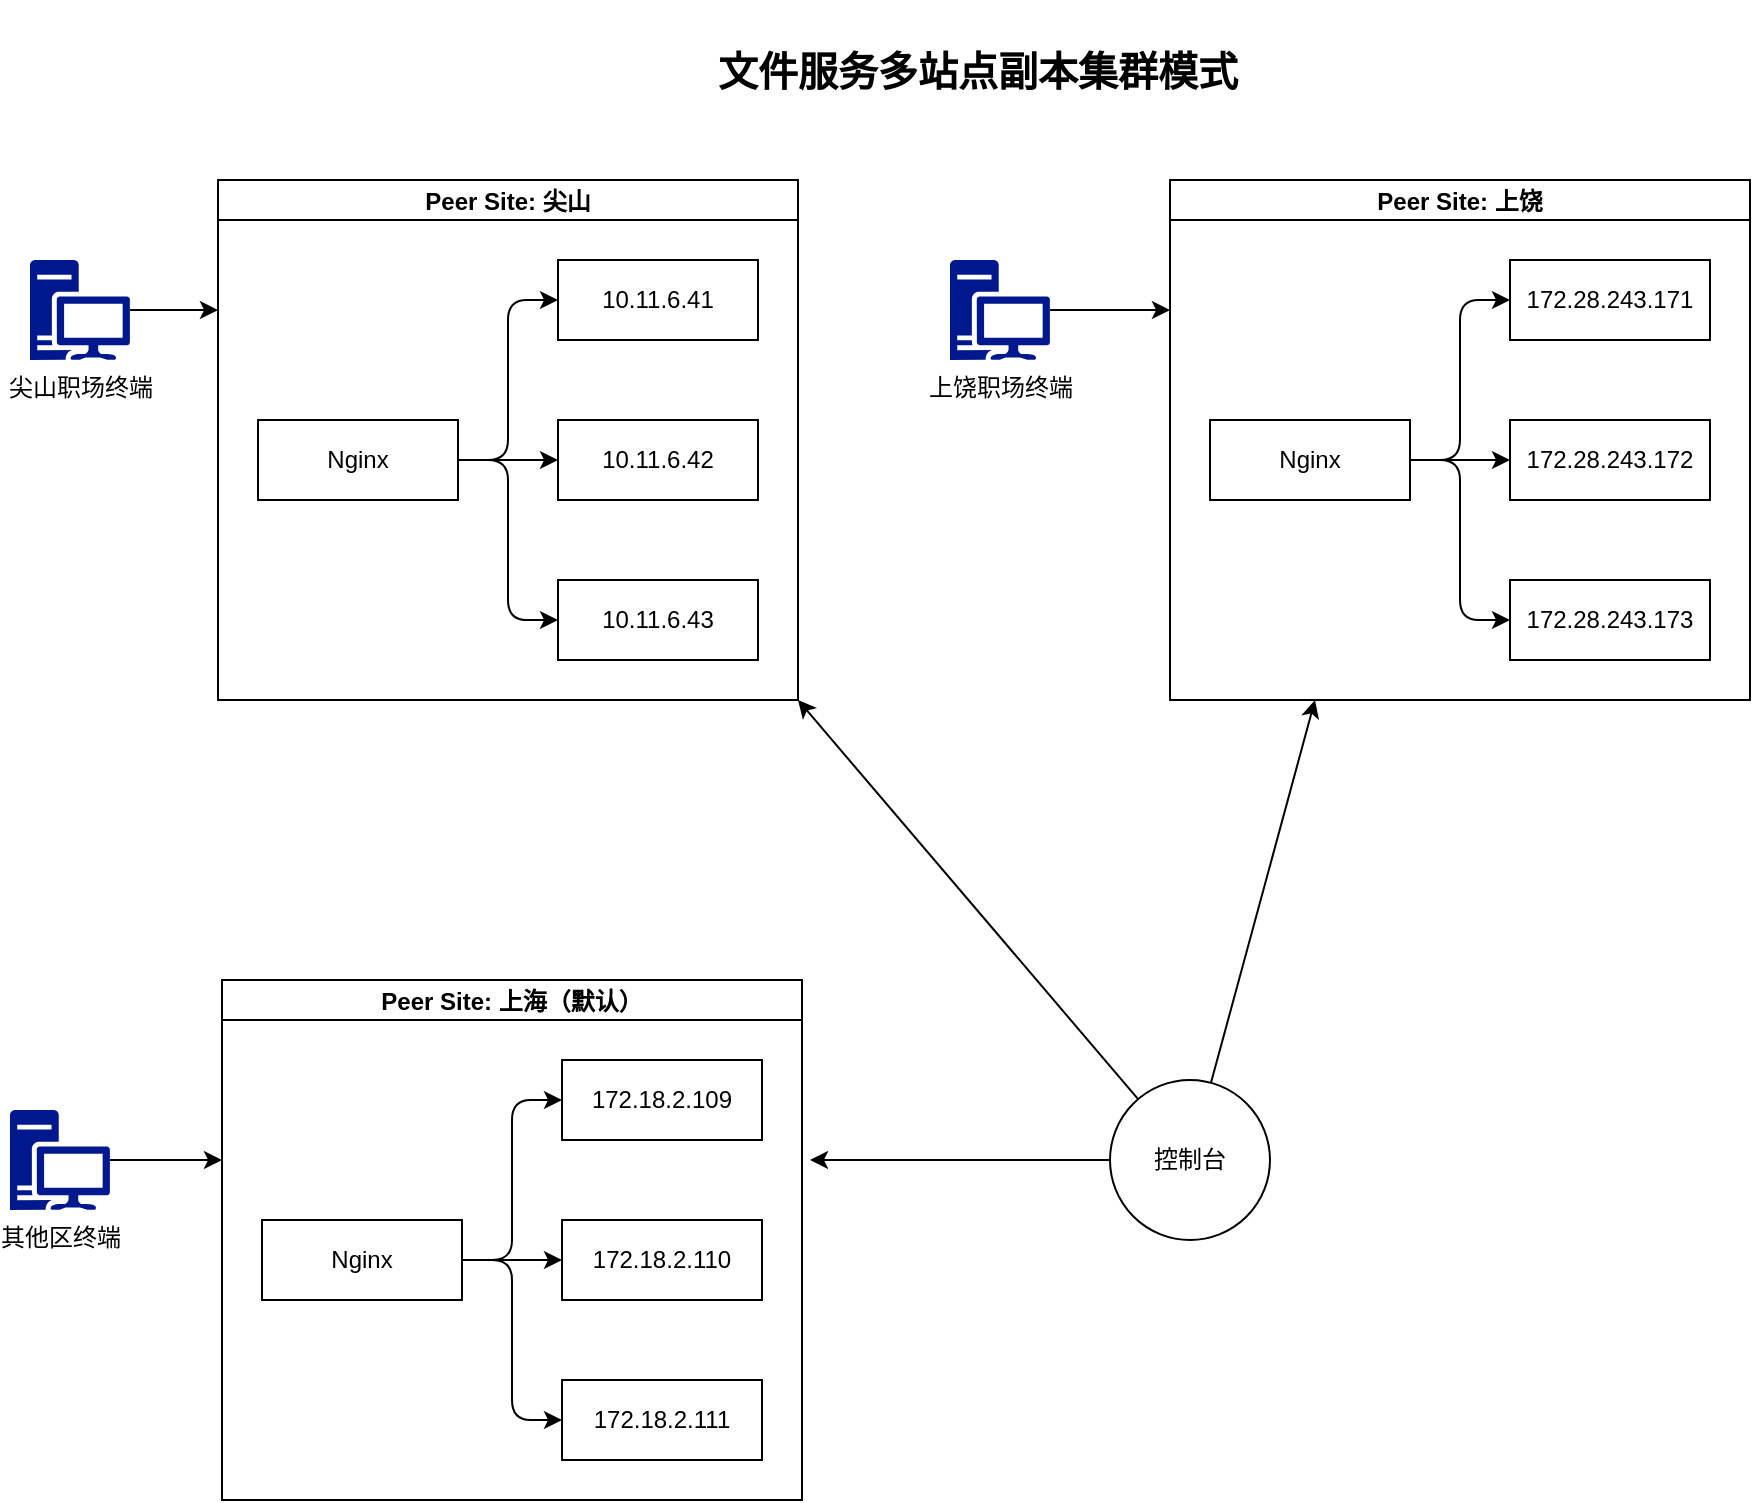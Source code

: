 <mxfile version="21.6.5" type="github">
  <diagram name="第 1 页" id="Cpr_CrSqc0OtEqs-9Lw1">
    <mxGraphModel dx="954" dy="589" grid="1" gridSize="10" guides="1" tooltips="1" connect="1" arrows="1" fold="1" page="1" pageScale="1" pageWidth="827" pageHeight="1169" math="0" shadow="0">
      <root>
        <mxCell id="0" />
        <mxCell id="1" parent="0" />
        <mxCell id="EwrYYi56egPwJhbHhDXz-31" value="Peer Site: 上饶" style="swimlane;startSize=20;horizontal=1;childLayout=treeLayout;horizontalTree=1;resizable=0;containerType=tree;fontSize=12;" parent="1" vertex="1">
          <mxGeometry x="600" y="120" width="290" height="260" as="geometry" />
        </mxCell>
        <mxCell id="EwrYYi56egPwJhbHhDXz-32" value="Nginx" style="whiteSpace=wrap;html=1;points=[[0,0,0,0,0],[0,0.25,0,0,0],[0,0.5,0,0,0],[0,0.75,0,0,0],[0,1,0,0,0],[0.25,0,0,0,0],[0.25,1,0,0,0],[0.5,0,0,0,0],[0.5,1,0,0,0],[0.75,0,0,0,0],[0.75,1,0,0,0],[1,0,0,0,0],[1,0.25,0,0,0],[1,0.5,0,0,0],[1,0.75,0,0,0],[1,1,0,0,0]];" parent="EwrYYi56egPwJhbHhDXz-31" vertex="1">
          <mxGeometry x="20" y="120" width="100" height="40" as="geometry" />
        </mxCell>
        <mxCell id="EwrYYi56egPwJhbHhDXz-33" value="172.28.243.171" style="whiteSpace=wrap;html=1;" parent="EwrYYi56egPwJhbHhDXz-31" vertex="1">
          <mxGeometry x="170" y="40" width="100" height="40" as="geometry" />
        </mxCell>
        <mxCell id="EwrYYi56egPwJhbHhDXz-34" value="" style="edgeStyle=elbowEdgeStyle;elbow=horizontal;html=1;rounded=1;curved=0;sourcePerimeterSpacing=0;targetPerimeterSpacing=0;startSize=6;endSize=6;" parent="EwrYYi56egPwJhbHhDXz-31" source="EwrYYi56egPwJhbHhDXz-32" target="EwrYYi56egPwJhbHhDXz-33" edge="1">
          <mxGeometry relative="1" as="geometry" />
        </mxCell>
        <UserObject label="172.28.243.173" link="172.28.243.173" id="EwrYYi56egPwJhbHhDXz-35">
          <mxCell style="whiteSpace=wrap;html=1;" parent="EwrYYi56egPwJhbHhDXz-31" vertex="1">
            <mxGeometry x="170" y="200" width="100" height="40" as="geometry" />
          </mxCell>
        </UserObject>
        <mxCell id="EwrYYi56egPwJhbHhDXz-36" value="" style="edgeStyle=elbowEdgeStyle;elbow=horizontal;html=1;rounded=1;curved=0;sourcePerimeterSpacing=0;targetPerimeterSpacing=0;startSize=6;endSize=6;" parent="EwrYYi56egPwJhbHhDXz-31" source="EwrYYi56egPwJhbHhDXz-32" target="EwrYYi56egPwJhbHhDXz-35" edge="1">
          <mxGeometry relative="1" as="geometry" />
        </mxCell>
        <mxCell id="EwrYYi56egPwJhbHhDXz-37" value="" style="edgeStyle=elbowEdgeStyle;elbow=horizontal;html=1;rounded=1;curved=0;sourcePerimeterSpacing=0;targetPerimeterSpacing=0;startSize=6;endSize=6;" parent="EwrYYi56egPwJhbHhDXz-31" source="EwrYYi56egPwJhbHhDXz-32" target="EwrYYi56egPwJhbHhDXz-38" edge="1">
          <mxGeometry relative="1" as="geometry" />
        </mxCell>
        <mxCell id="EwrYYi56egPwJhbHhDXz-38" value="&lt;div&gt;172.28.243.172&lt;/div&gt;" style="whiteSpace=wrap;html=1;points=[[0,0,0,0,0],[0,0.25,0,0,0],[0,0.5,0,0,0],[0,0.75,0,0,0],[0,1,0,0,0],[0.25,0,0,0,0],[0.25,1,0,0,0],[0.5,0,0,0,0],[0.5,1,0,0,0],[0.75,0,0,0,0],[0.75,1,0,0,0],[1,0,0,0,0],[1,0.25,0,0,0],[1,0.5,0,0,0],[1,0.75,0,0,0],[1,1,0,0,0]];" parent="EwrYYi56egPwJhbHhDXz-31" vertex="1">
          <mxGeometry x="170" y="120" width="100" height="40" as="geometry" />
        </mxCell>
        <mxCell id="EwrYYi56egPwJhbHhDXz-48" value="文件服务多站点副本集群模式" style="text;html=1;strokeColor=none;fillColor=none;align=center;verticalAlign=middle;whiteSpace=wrap;rounded=0;fontStyle=1;horizontal=1;fontSize=20;spacing=4;" parent="1" vertex="1">
          <mxGeometry x="124" y="30" width="760" height="70" as="geometry" />
        </mxCell>
        <mxCell id="EwrYYi56egPwJhbHhDXz-50" value="Peer Site: 上海（默认）" style="swimlane;startSize=20;horizontal=1;childLayout=treeLayout;horizontalTree=1;resizable=0;containerType=tree;fontSize=12;" parent="1" vertex="1">
          <mxGeometry x="126" y="520" width="290" height="260" as="geometry" />
        </mxCell>
        <mxCell id="EwrYYi56egPwJhbHhDXz-51" value="Nginx" style="whiteSpace=wrap;html=1;points=[[0,0,0,0,0],[0,0.25,0,0,0],[0,0.5,0,0,0],[0,0.75,0,0,0],[0,1,0,0,0],[0.25,0,0,0,0],[0.25,1,0,0,0],[0.5,0,0,0,0],[0.5,1,0,0,0],[0.75,0,0,0,0],[0.75,1,0,0,0],[1,0,0,0,0],[1,0.25,0,0,0],[1,0.5,0,0,0],[1,0.75,0,0,0],[1,1,0,0,0]];" parent="EwrYYi56egPwJhbHhDXz-50" vertex="1">
          <mxGeometry x="20" y="120" width="100" height="40" as="geometry" />
        </mxCell>
        <mxCell id="EwrYYi56egPwJhbHhDXz-52" value="172.18.2.109" style="whiteSpace=wrap;html=1;" parent="EwrYYi56egPwJhbHhDXz-50" vertex="1">
          <mxGeometry x="170" y="40" width="100" height="40" as="geometry" />
        </mxCell>
        <mxCell id="EwrYYi56egPwJhbHhDXz-53" value="" style="edgeStyle=elbowEdgeStyle;elbow=horizontal;html=1;rounded=1;curved=0;sourcePerimeterSpacing=0;targetPerimeterSpacing=0;startSize=6;endSize=6;" parent="EwrYYi56egPwJhbHhDXz-50" source="EwrYYi56egPwJhbHhDXz-51" target="EwrYYi56egPwJhbHhDXz-52" edge="1">
          <mxGeometry relative="1" as="geometry" />
        </mxCell>
        <mxCell id="EwrYYi56egPwJhbHhDXz-54" value="172.18.2.110" style="whiteSpace=wrap;html=1;" parent="EwrYYi56egPwJhbHhDXz-50" vertex="1">
          <mxGeometry x="170" y="120" width="100" height="40" as="geometry" />
        </mxCell>
        <mxCell id="EwrYYi56egPwJhbHhDXz-55" value="" style="edgeStyle=elbowEdgeStyle;elbow=horizontal;html=1;rounded=1;curved=0;sourcePerimeterSpacing=0;targetPerimeterSpacing=0;startSize=6;endSize=6;" parent="EwrYYi56egPwJhbHhDXz-50" source="EwrYYi56egPwJhbHhDXz-51" target="EwrYYi56egPwJhbHhDXz-54" edge="1">
          <mxGeometry relative="1" as="geometry" />
        </mxCell>
        <mxCell id="EwrYYi56egPwJhbHhDXz-56" value="" style="edgeStyle=elbowEdgeStyle;elbow=horizontal;html=1;rounded=1;curved=0;sourcePerimeterSpacing=0;targetPerimeterSpacing=0;startSize=6;endSize=6;" parent="EwrYYi56egPwJhbHhDXz-50" source="EwrYYi56egPwJhbHhDXz-51" target="EwrYYi56egPwJhbHhDXz-57" edge="1">
          <mxGeometry relative="1" as="geometry" />
        </mxCell>
        <mxCell id="EwrYYi56egPwJhbHhDXz-57" value="&lt;div&gt;172.18.2.111&lt;/div&gt;" style="whiteSpace=wrap;html=1;points=[[0,0,0,0,0],[0,0.25,0,0,0],[0,0.5,0,0,0],[0,0.75,0,0,0],[0,1,0,0,0],[0.25,0,0,0,0],[0.25,1,0,0,0],[0.5,0,0,0,0],[0.5,1,0,0,0],[0.75,0,0,0,0],[0.75,1,0,0,0],[1,0,0,0,0],[1,0.25,0,0,0],[1,0.5,0,0,0],[1,0.75,0,0,0],[1,1,0,0,0]];" parent="EwrYYi56egPwJhbHhDXz-50" vertex="1">
          <mxGeometry x="170" y="200" width="100" height="40" as="geometry" />
        </mxCell>
        <mxCell id="EwrYYi56egPwJhbHhDXz-58" value="Peer Site: 尖山" style="swimlane;startSize=20;horizontal=1;childLayout=treeLayout;horizontalTree=1;resizable=0;containerType=tree;fontSize=12;" parent="1" vertex="1">
          <mxGeometry x="124" y="120" width="290" height="260" as="geometry" />
        </mxCell>
        <mxCell id="EwrYYi56egPwJhbHhDXz-59" value="Nginx" style="whiteSpace=wrap;html=1;points=[[0,0,0,0,0],[0,0.25,0,0,0],[0,0.5,0,0,0],[0,0.75,0,0,0],[0,1,0,0,0],[0.25,0,0,0,0],[0.25,1,0,0,0],[0.5,0,0,0,0],[0.5,1,0,0,0],[0.75,0,0,0,0],[0.75,1,0,0,0],[1,0,0,0,0],[1,0.25,0,0,0],[1,0.5,0,0,0],[1,0.75,0,0,0],[1,1,0,0,0]];" parent="EwrYYi56egPwJhbHhDXz-58" vertex="1">
          <mxGeometry x="20" y="120" width="100" height="40" as="geometry" />
        </mxCell>
        <mxCell id="EwrYYi56egPwJhbHhDXz-60" value="10.11.6.41" style="whiteSpace=wrap;html=1;" parent="EwrYYi56egPwJhbHhDXz-58" vertex="1">
          <mxGeometry x="170" y="40" width="100" height="40" as="geometry" />
        </mxCell>
        <mxCell id="EwrYYi56egPwJhbHhDXz-61" value="" style="edgeStyle=elbowEdgeStyle;elbow=horizontal;html=1;rounded=1;curved=0;sourcePerimeterSpacing=0;targetPerimeterSpacing=0;startSize=6;endSize=6;" parent="EwrYYi56egPwJhbHhDXz-58" source="EwrYYi56egPwJhbHhDXz-59" target="EwrYYi56egPwJhbHhDXz-60" edge="1">
          <mxGeometry relative="1" as="geometry" />
        </mxCell>
        <mxCell id="EwrYYi56egPwJhbHhDXz-62" value="10.11.6.42" style="whiteSpace=wrap;html=1;" parent="EwrYYi56egPwJhbHhDXz-58" vertex="1">
          <mxGeometry x="170" y="120" width="100" height="40" as="geometry" />
        </mxCell>
        <mxCell id="EwrYYi56egPwJhbHhDXz-63" value="" style="edgeStyle=elbowEdgeStyle;elbow=horizontal;html=1;rounded=1;curved=0;sourcePerimeterSpacing=0;targetPerimeterSpacing=0;startSize=6;endSize=6;" parent="EwrYYi56egPwJhbHhDXz-58" source="EwrYYi56egPwJhbHhDXz-59" target="EwrYYi56egPwJhbHhDXz-62" edge="1">
          <mxGeometry relative="1" as="geometry" />
        </mxCell>
        <mxCell id="EwrYYi56egPwJhbHhDXz-64" value="" style="edgeStyle=elbowEdgeStyle;elbow=horizontal;html=1;rounded=1;curved=0;sourcePerimeterSpacing=0;targetPerimeterSpacing=0;startSize=6;endSize=6;" parent="EwrYYi56egPwJhbHhDXz-58" source="EwrYYi56egPwJhbHhDXz-59" target="EwrYYi56egPwJhbHhDXz-65" edge="1">
          <mxGeometry relative="1" as="geometry" />
        </mxCell>
        <mxCell id="EwrYYi56egPwJhbHhDXz-65" value="10.11.6.43" style="whiteSpace=wrap;html=1;points=[[0,0,0,0,0],[0,0.25,0,0,0],[0,0.5,0,0,0],[0,0.75,0,0,0],[0,1,0,0,0],[0.25,0,0,0,0],[0.25,1,0,0,0],[0.5,0,0,0,0],[0.5,1,0,0,0],[0.75,0,0,0,0],[0.75,1,0,0,0],[1,0,0,0,0],[1,0.25,0,0,0],[1,0.5,0,0,0],[1,0.75,0,0,0],[1,1,0,0,0]];" parent="EwrYYi56egPwJhbHhDXz-58" vertex="1">
          <mxGeometry x="170" y="200" width="100" height="40" as="geometry" />
        </mxCell>
        <mxCell id="EwrYYi56egPwJhbHhDXz-69" value="" style="edgeStyle=orthogonalEdgeStyle;rounded=0;orthogonalLoop=1;jettySize=auto;html=1;entryX=0;entryY=0.25;entryDx=0;entryDy=0;" parent="1" source="EwrYYi56egPwJhbHhDXz-68" target="EwrYYi56egPwJhbHhDXz-58" edge="1">
          <mxGeometry relative="1" as="geometry">
            <mxPoint x="170" y="260" as="targetPoint" />
          </mxGeometry>
        </mxCell>
        <mxCell id="EwrYYi56egPwJhbHhDXz-68" value="尖山职场终端" style="sketch=0;aspect=fixed;pointerEvents=1;shadow=0;dashed=0;html=1;strokeColor=none;labelPosition=center;verticalLabelPosition=bottom;verticalAlign=top;align=center;fillColor=#00188D;shape=mxgraph.mscae.enterprise.workstation_client" parent="1" vertex="1">
          <mxGeometry x="30" y="160" width="50" height="50" as="geometry" />
        </mxCell>
        <mxCell id="EwrYYi56egPwJhbHhDXz-89" style="edgeStyle=orthogonalEdgeStyle;rounded=0;orthogonalLoop=1;jettySize=auto;html=1;entryX=0;entryY=0.25;entryDx=0;entryDy=0;" parent="1" source="EwrYYi56egPwJhbHhDXz-70" target="EwrYYi56egPwJhbHhDXz-31" edge="1">
          <mxGeometry relative="1" as="geometry" />
        </mxCell>
        <mxCell id="EwrYYi56egPwJhbHhDXz-70" value="&lt;div&gt;上饶职场终端&lt;/div&gt;" style="sketch=0;aspect=fixed;pointerEvents=1;shadow=0;dashed=0;html=1;strokeColor=none;labelPosition=center;verticalLabelPosition=bottom;verticalAlign=top;align=center;fillColor=#00188D;shape=mxgraph.mscae.enterprise.workstation_client" parent="1" vertex="1">
          <mxGeometry x="490" y="160" width="50" height="50" as="geometry" />
        </mxCell>
        <mxCell id="EwrYYi56egPwJhbHhDXz-85" style="edgeStyle=orthogonalEdgeStyle;rounded=0;orthogonalLoop=1;jettySize=auto;html=1;" parent="1" source="EwrYYi56egPwJhbHhDXz-82" edge="1">
          <mxGeometry relative="1" as="geometry">
            <mxPoint x="126" y="610" as="targetPoint" />
          </mxGeometry>
        </mxCell>
        <mxCell id="EwrYYi56egPwJhbHhDXz-82" value="其他区终端" style="sketch=0;aspect=fixed;pointerEvents=1;shadow=0;dashed=0;html=1;strokeColor=none;labelPosition=center;verticalLabelPosition=bottom;verticalAlign=top;align=center;fillColor=#00188D;shape=mxgraph.mscae.enterprise.workstation_client" parent="1" vertex="1">
          <mxGeometry x="20" y="585" width="50" height="50" as="geometry" />
        </mxCell>
        <mxCell id="EwrYYi56egPwJhbHhDXz-91" style="edgeStyle=orthogonalEdgeStyle;rounded=0;orthogonalLoop=1;jettySize=auto;html=1;" parent="1" source="EwrYYi56egPwJhbHhDXz-90" edge="1">
          <mxGeometry relative="1" as="geometry">
            <mxPoint x="420" y="610" as="targetPoint" />
          </mxGeometry>
        </mxCell>
        <mxCell id="j-ld7N1Scjtgmz2Lj9Ek-2" style="rounded=0;orthogonalLoop=1;jettySize=auto;html=1;entryX=1;entryY=1;entryDx=0;entryDy=0;" edge="1" parent="1" source="EwrYYi56egPwJhbHhDXz-90" target="EwrYYi56egPwJhbHhDXz-58">
          <mxGeometry relative="1" as="geometry" />
        </mxCell>
        <mxCell id="j-ld7N1Scjtgmz2Lj9Ek-3" style="rounded=0;orthogonalLoop=1;jettySize=auto;html=1;entryX=0.25;entryY=1;entryDx=0;entryDy=0;" edge="1" parent="1" source="EwrYYi56egPwJhbHhDXz-90" target="EwrYYi56egPwJhbHhDXz-31">
          <mxGeometry relative="1" as="geometry">
            <mxPoint x="780" y="380" as="targetPoint" />
          </mxGeometry>
        </mxCell>
        <mxCell id="EwrYYi56egPwJhbHhDXz-90" value="控制台" style="ellipse;whiteSpace=wrap;html=1;aspect=fixed;" parent="1" vertex="1">
          <mxGeometry x="570" y="570" width="80" height="80" as="geometry" />
        </mxCell>
      </root>
    </mxGraphModel>
  </diagram>
</mxfile>

